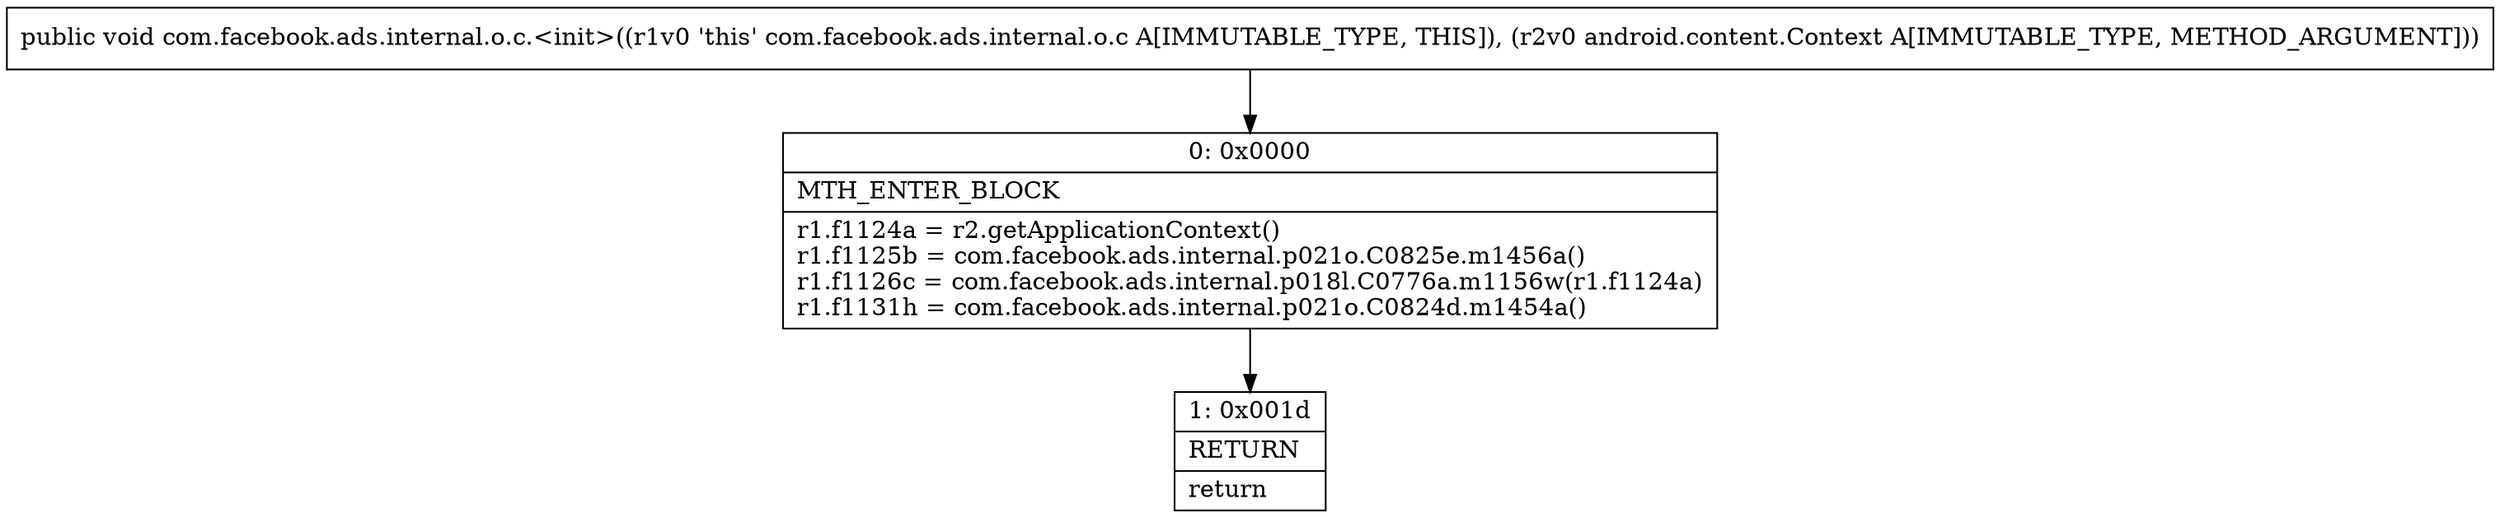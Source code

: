 digraph "CFG forcom.facebook.ads.internal.o.c.\<init\>(Landroid\/content\/Context;)V" {
Node_0 [shape=record,label="{0\:\ 0x0000|MTH_ENTER_BLOCK\l|r1.f1124a = r2.getApplicationContext()\lr1.f1125b = com.facebook.ads.internal.p021o.C0825e.m1456a()\lr1.f1126c = com.facebook.ads.internal.p018l.C0776a.m1156w(r1.f1124a)\lr1.f1131h = com.facebook.ads.internal.p021o.C0824d.m1454a()\l}"];
Node_1 [shape=record,label="{1\:\ 0x001d|RETURN\l|return\l}"];
MethodNode[shape=record,label="{public void com.facebook.ads.internal.o.c.\<init\>((r1v0 'this' com.facebook.ads.internal.o.c A[IMMUTABLE_TYPE, THIS]), (r2v0 android.content.Context A[IMMUTABLE_TYPE, METHOD_ARGUMENT])) }"];
MethodNode -> Node_0;
Node_0 -> Node_1;
}

